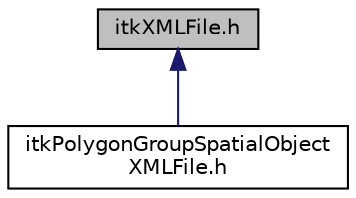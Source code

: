 digraph "itkXMLFile.h"
{
 // LATEX_PDF_SIZE
  edge [fontname="Helvetica",fontsize="10",labelfontname="Helvetica",labelfontsize="10"];
  node [fontname="Helvetica",fontsize="10",shape=record];
  Node1 [label="itkXMLFile.h",height=0.2,width=0.4,color="black", fillcolor="grey75", style="filled", fontcolor="black",tooltip=" "];
  Node1 -> Node2 [dir="back",color="midnightblue",fontsize="10",style="solid",fontname="Helvetica"];
  Node2 [label="itkPolygonGroupSpatialObject\lXMLFile.h",height=0.2,width=0.4,color="black", fillcolor="white", style="filled",URL="$itkPolygonGroupSpatialObjectXMLFile_8h.html",tooltip=" "];
}

